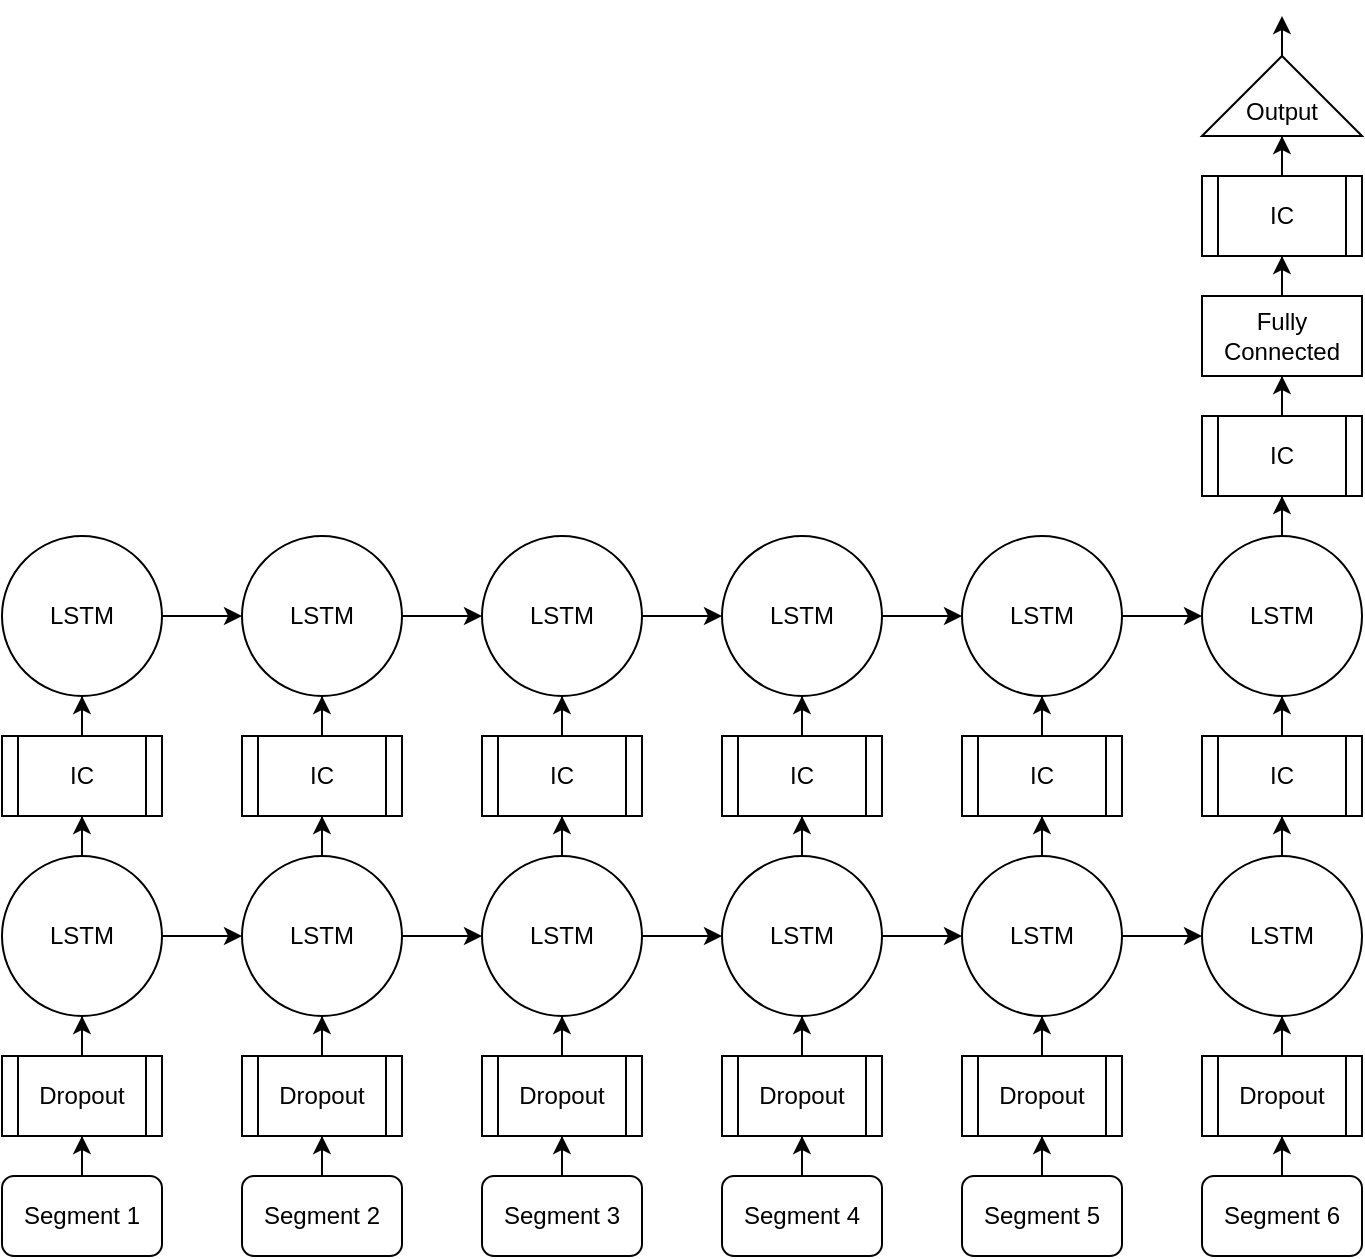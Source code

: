 <mxfile version="13.6.5" type="device"><diagram id="08vCkon5hYv65G0pEPUH" name="Page-1"><mxGraphModel dx="1422" dy="766" grid="1" gridSize="10" guides="1" tooltips="1" connect="1" arrows="1" fold="1" page="1" pageScale="1" pageWidth="850" pageHeight="1100" math="0" shadow="0"><root><mxCell id="0"/><mxCell id="1" parent="0"/><mxCell id="yo3lCTCQwIQIwDGwGREe-29" style="edgeStyle=orthogonalEdgeStyle;rounded=0;orthogonalLoop=1;jettySize=auto;html=1;" parent="1" source="yo3lCTCQwIQIwDGwGREe-1" target="yo3lCTCQwIQIwDGwGREe-24" edge="1"><mxGeometry relative="1" as="geometry"/></mxCell><mxCell id="yo3lCTCQwIQIwDGwGREe-1" value="Segment 1" style="rounded=1;whiteSpace=wrap;html=1;" parent="1" vertex="1"><mxGeometry x="80" y="640" width="80" height="40" as="geometry"/></mxCell><mxCell id="yo3lCTCQwIQIwDGwGREe-31" style="edgeStyle=orthogonalEdgeStyle;rounded=0;orthogonalLoop=1;jettySize=auto;html=1;" parent="1" source="yo3lCTCQwIQIwDGwGREe-11" target="yo3lCTCQwIQIwDGwGREe-17" edge="1"><mxGeometry relative="1" as="geometry"/></mxCell><mxCell id="yo3lCTCQwIQIwDGwGREe-78" style="edgeStyle=orthogonalEdgeStyle;rounded=0;orthogonalLoop=1;jettySize=auto;html=1;" parent="1" source="yo3lCTCQwIQIwDGwGREe-11" target="yo3lCTCQwIQIwDGwGREe-36" edge="1"><mxGeometry relative="1" as="geometry"/></mxCell><mxCell id="yo3lCTCQwIQIwDGwGREe-11" value="LSTM" style="ellipse;whiteSpace=wrap;html=1;aspect=fixed;" parent="1" vertex="1"><mxGeometry x="80" y="480" width="80" height="80" as="geometry"/></mxCell><mxCell id="yo3lCTCQwIQIwDGwGREe-32" style="edgeStyle=orthogonalEdgeStyle;rounded=0;orthogonalLoop=1;jettySize=auto;html=1;" parent="1" source="yo3lCTCQwIQIwDGwGREe-17" target="yo3lCTCQwIQIwDGwGREe-25" edge="1"><mxGeometry relative="1" as="geometry"/></mxCell><mxCell id="yo3lCTCQwIQIwDGwGREe-17" value="IC" style="shape=process;whiteSpace=wrap;html=1;backgroundOutline=1;" parent="1" vertex="1"><mxGeometry x="80" y="420" width="80" height="40" as="geometry"/></mxCell><mxCell id="yo3lCTCQwIQIwDGwGREe-30" style="edgeStyle=orthogonalEdgeStyle;rounded=0;orthogonalLoop=1;jettySize=auto;html=1;" parent="1" source="yo3lCTCQwIQIwDGwGREe-24" target="yo3lCTCQwIQIwDGwGREe-11" edge="1"><mxGeometry relative="1" as="geometry"/></mxCell><mxCell id="yo3lCTCQwIQIwDGwGREe-24" value="Dropout" style="shape=process;whiteSpace=wrap;html=1;backgroundOutline=1;" parent="1" vertex="1"><mxGeometry x="80" y="580" width="80" height="40" as="geometry"/></mxCell><mxCell id="yo3lCTCQwIQIwDGwGREe-83" style="edgeStyle=orthogonalEdgeStyle;rounded=0;orthogonalLoop=1;jettySize=auto;html=1;" parent="1" source="yo3lCTCQwIQIwDGwGREe-25" target="yo3lCTCQwIQIwDGwGREe-41" edge="1"><mxGeometry relative="1" as="geometry"/></mxCell><mxCell id="yo3lCTCQwIQIwDGwGREe-25" value="LSTM" style="ellipse;whiteSpace=wrap;html=1;aspect=fixed;" parent="1" vertex="1"><mxGeometry x="80" y="320" width="80" height="80" as="geometry"/></mxCell><mxCell id="yo3lCTCQwIQIwDGwGREe-33" style="edgeStyle=orthogonalEdgeStyle;rounded=0;orthogonalLoop=1;jettySize=auto;html=1;" parent="1" source="yo3lCTCQwIQIwDGwGREe-34" target="yo3lCTCQwIQIwDGwGREe-40" edge="1"><mxGeometry relative="1" as="geometry"/></mxCell><mxCell id="yo3lCTCQwIQIwDGwGREe-34" value="Segment&amp;nbsp;2" style="rounded=1;whiteSpace=wrap;html=1;" parent="1" vertex="1"><mxGeometry x="200" y="640" width="80" height="40" as="geometry"/></mxCell><mxCell id="yo3lCTCQwIQIwDGwGREe-35" style="edgeStyle=orthogonalEdgeStyle;rounded=0;orthogonalLoop=1;jettySize=auto;html=1;" parent="1" source="yo3lCTCQwIQIwDGwGREe-36" target="yo3lCTCQwIQIwDGwGREe-38" edge="1"><mxGeometry relative="1" as="geometry"/></mxCell><mxCell id="yo3lCTCQwIQIwDGwGREe-79" style="edgeStyle=orthogonalEdgeStyle;rounded=0;orthogonalLoop=1;jettySize=auto;html=1;" parent="1" source="yo3lCTCQwIQIwDGwGREe-36" target="yo3lCTCQwIQIwDGwGREe-45" edge="1"><mxGeometry relative="1" as="geometry"/></mxCell><mxCell id="yo3lCTCQwIQIwDGwGREe-36" value="LSTM" style="ellipse;whiteSpace=wrap;html=1;aspect=fixed;" parent="1" vertex="1"><mxGeometry x="200" y="480" width="80" height="80" as="geometry"/></mxCell><mxCell id="yo3lCTCQwIQIwDGwGREe-37" style="edgeStyle=orthogonalEdgeStyle;rounded=0;orthogonalLoop=1;jettySize=auto;html=1;" parent="1" source="yo3lCTCQwIQIwDGwGREe-38" target="yo3lCTCQwIQIwDGwGREe-41" edge="1"><mxGeometry relative="1" as="geometry"/></mxCell><mxCell id="yo3lCTCQwIQIwDGwGREe-38" value="IC" style="shape=process;whiteSpace=wrap;html=1;backgroundOutline=1;" parent="1" vertex="1"><mxGeometry x="200" y="420" width="80" height="40" as="geometry"/></mxCell><mxCell id="yo3lCTCQwIQIwDGwGREe-39" style="edgeStyle=orthogonalEdgeStyle;rounded=0;orthogonalLoop=1;jettySize=auto;html=1;" parent="1" source="yo3lCTCQwIQIwDGwGREe-40" target="yo3lCTCQwIQIwDGwGREe-36" edge="1"><mxGeometry relative="1" as="geometry"/></mxCell><mxCell id="yo3lCTCQwIQIwDGwGREe-40" value="Dropout" style="shape=process;whiteSpace=wrap;html=1;backgroundOutline=1;" parent="1" vertex="1"><mxGeometry x="200" y="580" width="80" height="40" as="geometry"/></mxCell><mxCell id="yo3lCTCQwIQIwDGwGREe-84" style="edgeStyle=orthogonalEdgeStyle;rounded=0;orthogonalLoop=1;jettySize=auto;html=1;" parent="1" source="yo3lCTCQwIQIwDGwGREe-41" target="yo3lCTCQwIQIwDGwGREe-50" edge="1"><mxGeometry relative="1" as="geometry"/></mxCell><mxCell id="yo3lCTCQwIQIwDGwGREe-41" value="LSTM" style="ellipse;whiteSpace=wrap;html=1;aspect=fixed;" parent="1" vertex="1"><mxGeometry x="200" y="320" width="80" height="80" as="geometry"/></mxCell><mxCell id="yo3lCTCQwIQIwDGwGREe-42" style="edgeStyle=orthogonalEdgeStyle;rounded=0;orthogonalLoop=1;jettySize=auto;html=1;" parent="1" source="yo3lCTCQwIQIwDGwGREe-43" target="yo3lCTCQwIQIwDGwGREe-49" edge="1"><mxGeometry relative="1" as="geometry"/></mxCell><mxCell id="yo3lCTCQwIQIwDGwGREe-43" value="Segment&amp;nbsp;3" style="rounded=1;whiteSpace=wrap;html=1;" parent="1" vertex="1"><mxGeometry x="320" y="640" width="80" height="40" as="geometry"/></mxCell><mxCell id="yo3lCTCQwIQIwDGwGREe-44" style="edgeStyle=orthogonalEdgeStyle;rounded=0;orthogonalLoop=1;jettySize=auto;html=1;" parent="1" source="yo3lCTCQwIQIwDGwGREe-45" target="yo3lCTCQwIQIwDGwGREe-47" edge="1"><mxGeometry relative="1" as="geometry"/></mxCell><mxCell id="yo3lCTCQwIQIwDGwGREe-80" style="edgeStyle=orthogonalEdgeStyle;rounded=0;orthogonalLoop=1;jettySize=auto;html=1;" parent="1" source="yo3lCTCQwIQIwDGwGREe-45" target="yo3lCTCQwIQIwDGwGREe-54" edge="1"><mxGeometry relative="1" as="geometry"/></mxCell><mxCell id="yo3lCTCQwIQIwDGwGREe-45" value="LSTM" style="ellipse;whiteSpace=wrap;html=1;aspect=fixed;" parent="1" vertex="1"><mxGeometry x="320" y="480" width="80" height="80" as="geometry"/></mxCell><mxCell id="yo3lCTCQwIQIwDGwGREe-46" style="edgeStyle=orthogonalEdgeStyle;rounded=0;orthogonalLoop=1;jettySize=auto;html=1;" parent="1" source="yo3lCTCQwIQIwDGwGREe-47" target="yo3lCTCQwIQIwDGwGREe-50" edge="1"><mxGeometry relative="1" as="geometry"/></mxCell><mxCell id="yo3lCTCQwIQIwDGwGREe-47" value="IC" style="shape=process;whiteSpace=wrap;html=1;backgroundOutline=1;" parent="1" vertex="1"><mxGeometry x="320" y="420" width="80" height="40" as="geometry"/></mxCell><mxCell id="yo3lCTCQwIQIwDGwGREe-48" style="edgeStyle=orthogonalEdgeStyle;rounded=0;orthogonalLoop=1;jettySize=auto;html=1;" parent="1" source="yo3lCTCQwIQIwDGwGREe-49" target="yo3lCTCQwIQIwDGwGREe-45" edge="1"><mxGeometry relative="1" as="geometry"/></mxCell><mxCell id="yo3lCTCQwIQIwDGwGREe-49" value="Dropout" style="shape=process;whiteSpace=wrap;html=1;backgroundOutline=1;" parent="1" vertex="1"><mxGeometry x="320" y="580" width="80" height="40" as="geometry"/></mxCell><mxCell id="yo3lCTCQwIQIwDGwGREe-85" style="edgeStyle=orthogonalEdgeStyle;rounded=0;orthogonalLoop=1;jettySize=auto;html=1;" parent="1" source="yo3lCTCQwIQIwDGwGREe-50" target="yo3lCTCQwIQIwDGwGREe-59" edge="1"><mxGeometry relative="1" as="geometry"/></mxCell><mxCell id="yo3lCTCQwIQIwDGwGREe-50" value="LSTM" style="ellipse;whiteSpace=wrap;html=1;aspect=fixed;" parent="1" vertex="1"><mxGeometry x="320" y="320" width="80" height="80" as="geometry"/></mxCell><mxCell id="yo3lCTCQwIQIwDGwGREe-51" style="edgeStyle=orthogonalEdgeStyle;rounded=0;orthogonalLoop=1;jettySize=auto;html=1;" parent="1" source="yo3lCTCQwIQIwDGwGREe-52" target="yo3lCTCQwIQIwDGwGREe-58" edge="1"><mxGeometry relative="1" as="geometry"/></mxCell><mxCell id="yo3lCTCQwIQIwDGwGREe-52" value="Segment&amp;nbsp;4" style="rounded=1;whiteSpace=wrap;html=1;" parent="1" vertex="1"><mxGeometry x="440" y="640" width="80" height="40" as="geometry"/></mxCell><mxCell id="yo3lCTCQwIQIwDGwGREe-53" style="edgeStyle=orthogonalEdgeStyle;rounded=0;orthogonalLoop=1;jettySize=auto;html=1;" parent="1" source="yo3lCTCQwIQIwDGwGREe-54" target="yo3lCTCQwIQIwDGwGREe-56" edge="1"><mxGeometry relative="1" as="geometry"/></mxCell><mxCell id="yo3lCTCQwIQIwDGwGREe-81" style="edgeStyle=orthogonalEdgeStyle;rounded=0;orthogonalLoop=1;jettySize=auto;html=1;" parent="1" source="yo3lCTCQwIQIwDGwGREe-54" target="yo3lCTCQwIQIwDGwGREe-63" edge="1"><mxGeometry relative="1" as="geometry"/></mxCell><mxCell id="yo3lCTCQwIQIwDGwGREe-54" value="LSTM" style="ellipse;whiteSpace=wrap;html=1;aspect=fixed;" parent="1" vertex="1"><mxGeometry x="440" y="480" width="80" height="80" as="geometry"/></mxCell><mxCell id="yo3lCTCQwIQIwDGwGREe-55" style="edgeStyle=orthogonalEdgeStyle;rounded=0;orthogonalLoop=1;jettySize=auto;html=1;" parent="1" source="yo3lCTCQwIQIwDGwGREe-56" target="yo3lCTCQwIQIwDGwGREe-59" edge="1"><mxGeometry relative="1" as="geometry"/></mxCell><mxCell id="yo3lCTCQwIQIwDGwGREe-56" value="IC" style="shape=process;whiteSpace=wrap;html=1;backgroundOutline=1;" parent="1" vertex="1"><mxGeometry x="440" y="420" width="80" height="40" as="geometry"/></mxCell><mxCell id="yo3lCTCQwIQIwDGwGREe-57" style="edgeStyle=orthogonalEdgeStyle;rounded=0;orthogonalLoop=1;jettySize=auto;html=1;" parent="1" source="yo3lCTCQwIQIwDGwGREe-58" target="yo3lCTCQwIQIwDGwGREe-54" edge="1"><mxGeometry relative="1" as="geometry"/></mxCell><mxCell id="yo3lCTCQwIQIwDGwGREe-58" value="Dropout" style="shape=process;whiteSpace=wrap;html=1;backgroundOutline=1;" parent="1" vertex="1"><mxGeometry x="440" y="580" width="80" height="40" as="geometry"/></mxCell><mxCell id="yo3lCTCQwIQIwDGwGREe-86" style="edgeStyle=orthogonalEdgeStyle;rounded=0;orthogonalLoop=1;jettySize=auto;html=1;" parent="1" source="yo3lCTCQwIQIwDGwGREe-59" target="yo3lCTCQwIQIwDGwGREe-68" edge="1"><mxGeometry relative="1" as="geometry"/></mxCell><mxCell id="yo3lCTCQwIQIwDGwGREe-59" value="LSTM" style="ellipse;whiteSpace=wrap;html=1;aspect=fixed;" parent="1" vertex="1"><mxGeometry x="440" y="320" width="80" height="80" as="geometry"/></mxCell><mxCell id="yo3lCTCQwIQIwDGwGREe-60" style="edgeStyle=orthogonalEdgeStyle;rounded=0;orthogonalLoop=1;jettySize=auto;html=1;" parent="1" source="yo3lCTCQwIQIwDGwGREe-61" target="yo3lCTCQwIQIwDGwGREe-67" edge="1"><mxGeometry relative="1" as="geometry"/></mxCell><mxCell id="yo3lCTCQwIQIwDGwGREe-61" value="Segment&amp;nbsp;5" style="rounded=1;whiteSpace=wrap;html=1;" parent="1" vertex="1"><mxGeometry x="560" y="640" width="80" height="40" as="geometry"/></mxCell><mxCell id="yo3lCTCQwIQIwDGwGREe-62" style="edgeStyle=orthogonalEdgeStyle;rounded=0;orthogonalLoop=1;jettySize=auto;html=1;" parent="1" source="yo3lCTCQwIQIwDGwGREe-63" target="yo3lCTCQwIQIwDGwGREe-65" edge="1"><mxGeometry relative="1" as="geometry"/></mxCell><mxCell id="yo3lCTCQwIQIwDGwGREe-82" style="edgeStyle=orthogonalEdgeStyle;rounded=0;orthogonalLoop=1;jettySize=auto;html=1;" parent="1" source="yo3lCTCQwIQIwDGwGREe-63" target="yo3lCTCQwIQIwDGwGREe-72" edge="1"><mxGeometry relative="1" as="geometry"/></mxCell><mxCell id="yo3lCTCQwIQIwDGwGREe-63" value="LSTM" style="ellipse;whiteSpace=wrap;html=1;aspect=fixed;" parent="1" vertex="1"><mxGeometry x="560" y="480" width="80" height="80" as="geometry"/></mxCell><mxCell id="yo3lCTCQwIQIwDGwGREe-64" style="edgeStyle=orthogonalEdgeStyle;rounded=0;orthogonalLoop=1;jettySize=auto;html=1;" parent="1" source="yo3lCTCQwIQIwDGwGREe-65" target="yo3lCTCQwIQIwDGwGREe-68" edge="1"><mxGeometry relative="1" as="geometry"/></mxCell><mxCell id="yo3lCTCQwIQIwDGwGREe-65" value="IC" style="shape=process;whiteSpace=wrap;html=1;backgroundOutline=1;" parent="1" vertex="1"><mxGeometry x="560" y="420" width="80" height="40" as="geometry"/></mxCell><mxCell id="yo3lCTCQwIQIwDGwGREe-66" style="edgeStyle=orthogonalEdgeStyle;rounded=0;orthogonalLoop=1;jettySize=auto;html=1;" parent="1" source="yo3lCTCQwIQIwDGwGREe-67" target="yo3lCTCQwIQIwDGwGREe-63" edge="1"><mxGeometry relative="1" as="geometry"/></mxCell><mxCell id="yo3lCTCQwIQIwDGwGREe-67" value="Dropout" style="shape=process;whiteSpace=wrap;html=1;backgroundOutline=1;" parent="1" vertex="1"><mxGeometry x="560" y="580" width="80" height="40" as="geometry"/></mxCell><mxCell id="yo3lCTCQwIQIwDGwGREe-87" style="edgeStyle=orthogonalEdgeStyle;rounded=0;orthogonalLoop=1;jettySize=auto;html=1;" parent="1" source="yo3lCTCQwIQIwDGwGREe-68" target="yo3lCTCQwIQIwDGwGREe-77" edge="1"><mxGeometry relative="1" as="geometry"/></mxCell><mxCell id="yo3lCTCQwIQIwDGwGREe-68" value="LSTM" style="ellipse;whiteSpace=wrap;html=1;aspect=fixed;" parent="1" vertex="1"><mxGeometry x="560" y="320" width="80" height="80" as="geometry"/></mxCell><mxCell id="yo3lCTCQwIQIwDGwGREe-69" style="edgeStyle=orthogonalEdgeStyle;rounded=0;orthogonalLoop=1;jettySize=auto;html=1;" parent="1" source="yo3lCTCQwIQIwDGwGREe-70" target="yo3lCTCQwIQIwDGwGREe-76" edge="1"><mxGeometry relative="1" as="geometry"/></mxCell><mxCell id="yo3lCTCQwIQIwDGwGREe-70" value="Segment&amp;nbsp;6" style="rounded=1;whiteSpace=wrap;html=1;" parent="1" vertex="1"><mxGeometry x="680" y="640" width="80" height="40" as="geometry"/></mxCell><mxCell id="yo3lCTCQwIQIwDGwGREe-71" style="edgeStyle=orthogonalEdgeStyle;rounded=0;orthogonalLoop=1;jettySize=auto;html=1;" parent="1" source="yo3lCTCQwIQIwDGwGREe-72" target="yo3lCTCQwIQIwDGwGREe-74" edge="1"><mxGeometry relative="1" as="geometry"/></mxCell><mxCell id="yo3lCTCQwIQIwDGwGREe-72" value="LSTM" style="ellipse;whiteSpace=wrap;html=1;aspect=fixed;" parent="1" vertex="1"><mxGeometry x="680" y="480" width="80" height="80" as="geometry"/></mxCell><mxCell id="yo3lCTCQwIQIwDGwGREe-73" style="edgeStyle=orthogonalEdgeStyle;rounded=0;orthogonalLoop=1;jettySize=auto;html=1;" parent="1" source="yo3lCTCQwIQIwDGwGREe-74" target="yo3lCTCQwIQIwDGwGREe-77" edge="1"><mxGeometry relative="1" as="geometry"/></mxCell><mxCell id="yo3lCTCQwIQIwDGwGREe-74" value="IC" style="shape=process;whiteSpace=wrap;html=1;backgroundOutline=1;" parent="1" vertex="1"><mxGeometry x="680" y="420" width="80" height="40" as="geometry"/></mxCell><mxCell id="yo3lCTCQwIQIwDGwGREe-75" style="edgeStyle=orthogonalEdgeStyle;rounded=0;orthogonalLoop=1;jettySize=auto;html=1;" parent="1" source="yo3lCTCQwIQIwDGwGREe-76" target="yo3lCTCQwIQIwDGwGREe-72" edge="1"><mxGeometry relative="1" as="geometry"/></mxCell><mxCell id="yo3lCTCQwIQIwDGwGREe-76" value="Dropout" style="shape=process;whiteSpace=wrap;html=1;backgroundOutline=1;" parent="1" vertex="1"><mxGeometry x="680" y="580" width="80" height="40" as="geometry"/></mxCell><mxCell id="yo3lCTCQwIQIwDGwGREe-91" style="edgeStyle=orthogonalEdgeStyle;rounded=0;orthogonalLoop=1;jettySize=auto;html=1;" parent="1" source="yo3lCTCQwIQIwDGwGREe-77" target="yo3lCTCQwIQIwDGwGREe-90" edge="1"><mxGeometry relative="1" as="geometry"/></mxCell><mxCell id="yo3lCTCQwIQIwDGwGREe-77" value="LSTM" style="ellipse;whiteSpace=wrap;html=1;aspect=fixed;" parent="1" vertex="1"><mxGeometry x="680" y="320" width="80" height="80" as="geometry"/></mxCell><mxCell id="yo3lCTCQwIQIwDGwGREe-104" style="edgeStyle=orthogonalEdgeStyle;rounded=0;orthogonalLoop=1;jettySize=auto;html=1;exitX=1;exitY=0.5;exitDx=0;exitDy=0;" parent="1" source="yo3lCTCQwIQIwDGwGREe-88" edge="1"><mxGeometry relative="1" as="geometry"><mxPoint x="720" y="60" as="targetPoint"/></mxGeometry></mxCell><mxCell id="yo3lCTCQwIQIwDGwGREe-88" value="&lt;br&gt;Output" style="triangle;whiteSpace=wrap;html=1;direction=north;" parent="1" vertex="1"><mxGeometry x="680" y="80" width="80" height="40" as="geometry"/></mxCell><mxCell id="yo3lCTCQwIQIwDGwGREe-94" style="edgeStyle=orthogonalEdgeStyle;rounded=0;orthogonalLoop=1;jettySize=auto;html=1;" parent="1" source="yo3lCTCQwIQIwDGwGREe-89" target="yo3lCTCQwIQIwDGwGREe-92" edge="1"><mxGeometry relative="1" as="geometry"/></mxCell><mxCell id="yo3lCTCQwIQIwDGwGREe-89" value="Fully&lt;br&gt;Connected" style="rounded=0;whiteSpace=wrap;html=1;" parent="1" vertex="1"><mxGeometry x="680" y="200" width="80" height="40" as="geometry"/></mxCell><mxCell id="yo3lCTCQwIQIwDGwGREe-93" style="edgeStyle=orthogonalEdgeStyle;rounded=0;orthogonalLoop=1;jettySize=auto;html=1;" parent="1" source="yo3lCTCQwIQIwDGwGREe-90" target="yo3lCTCQwIQIwDGwGREe-89" edge="1"><mxGeometry relative="1" as="geometry"/></mxCell><mxCell id="yo3lCTCQwIQIwDGwGREe-90" value="IC" style="shape=process;whiteSpace=wrap;html=1;backgroundOutline=1;" parent="1" vertex="1"><mxGeometry x="680" y="260" width="80" height="40" as="geometry"/></mxCell><mxCell id="yo3lCTCQwIQIwDGwGREe-95" style="edgeStyle=orthogonalEdgeStyle;rounded=0;orthogonalLoop=1;jettySize=auto;html=1;" parent="1" source="yo3lCTCQwIQIwDGwGREe-92" target="yo3lCTCQwIQIwDGwGREe-88" edge="1"><mxGeometry relative="1" as="geometry"/></mxCell><mxCell id="yo3lCTCQwIQIwDGwGREe-92" value="IC" style="shape=process;whiteSpace=wrap;html=1;backgroundOutline=1;" parent="1" vertex="1"><mxGeometry x="680" y="140" width="80" height="40" as="geometry"/></mxCell></root></mxGraphModel></diagram></mxfile>